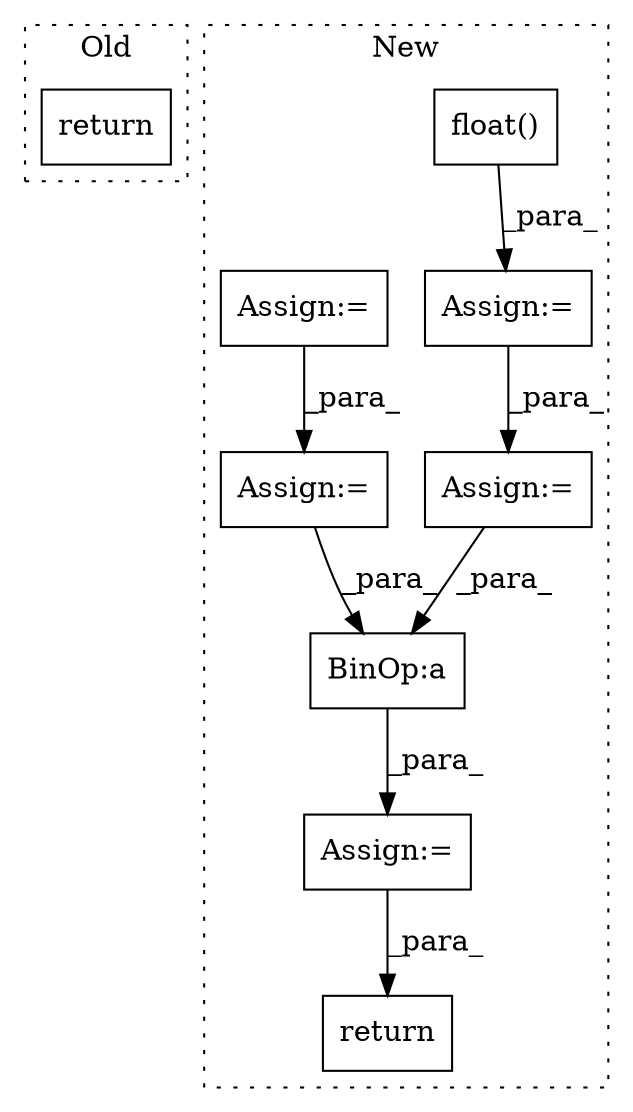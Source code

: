 digraph G {
subgraph cluster0 {
1 [label="return" a="93" s="6524" l="7" shape="box"];
label = "Old";
style="dotted";
}
subgraph cluster1 {
2 [label="float()" a="75" s="7609" l="27" shape="box"];
3 [label="Assign:=" a="68" s="7655" l="3" shape="box"];
4 [label="return" a="93" s="8014" l="7" shape="box"];
5 [label="Assign:=" a="68" s="7808" l="3" shape="box"];
6 [label="Assign:=" a="68" s="7897" l="3" shape="box"];
7 [label="Assign:=" a="68" s="7606" l="3" shape="box"];
8 [label="Assign:=" a="68" s="7964" l="3" shape="box"];
9 [label="BinOp:a" a="82" s="7981" l="16" shape="box"];
label = "New";
style="dotted";
}
2 -> 7 [label="_para_"];
3 -> 9 [label="_para_"];
5 -> 6 [label="_para_"];
6 -> 9 [label="_para_"];
7 -> 3 [label="_para_"];
8 -> 4 [label="_para_"];
9 -> 8 [label="_para_"];
}